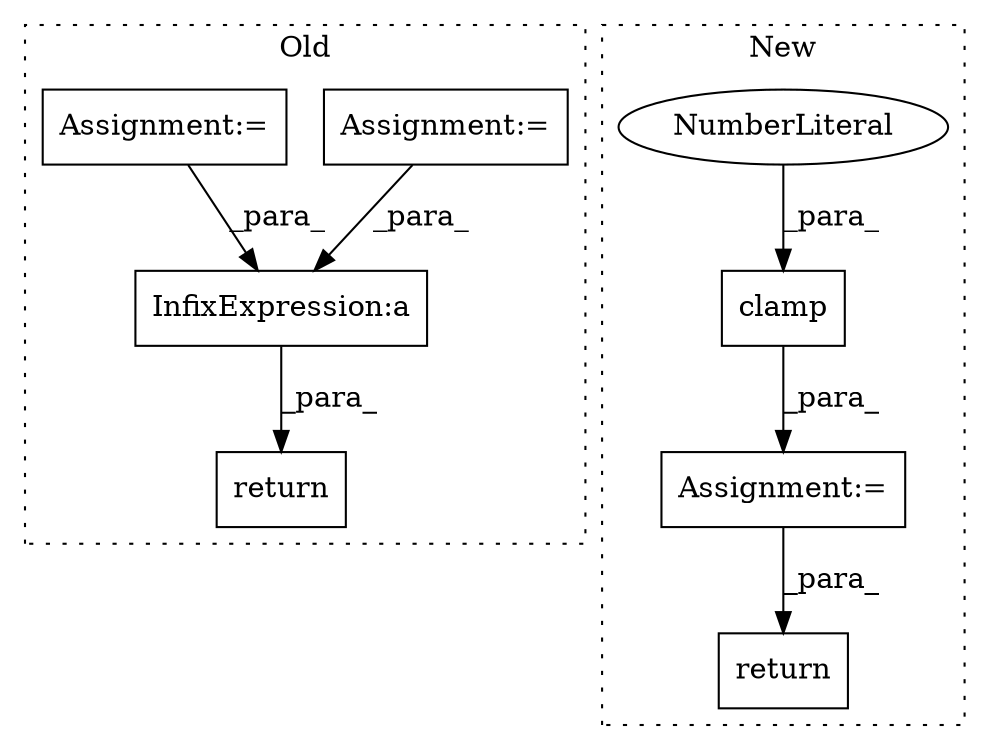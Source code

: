 digraph G {
subgraph cluster0 {
1 [label="return" a="41" s="7105" l="7" shape="box"];
4 [label="Assignment:=" a="7" s="6979" l="1" shape="box"];
7 [label="Assignment:=" a="7" s="6910" l="1" shape="box"];
8 [label="InfixExpression:a" a="27" s="7126" l="3" shape="box"];
label = "Old";
style="dotted";
}
subgraph cluster1 {
2 [label="clamp" a="32" s="5519,5531" l="6,1" shape="box"];
3 [label="return" a="41" s="5546" l="7" shape="box"];
5 [label="Assignment:=" a="7" s="5496" l="1" shape="box"];
6 [label="NumberLiteral" a="34" s="5525" l="6" shape="ellipse"];
label = "New";
style="dotted";
}
2 -> 5 [label="_para_"];
4 -> 8 [label="_para_"];
5 -> 3 [label="_para_"];
6 -> 2 [label="_para_"];
7 -> 8 [label="_para_"];
8 -> 1 [label="_para_"];
}